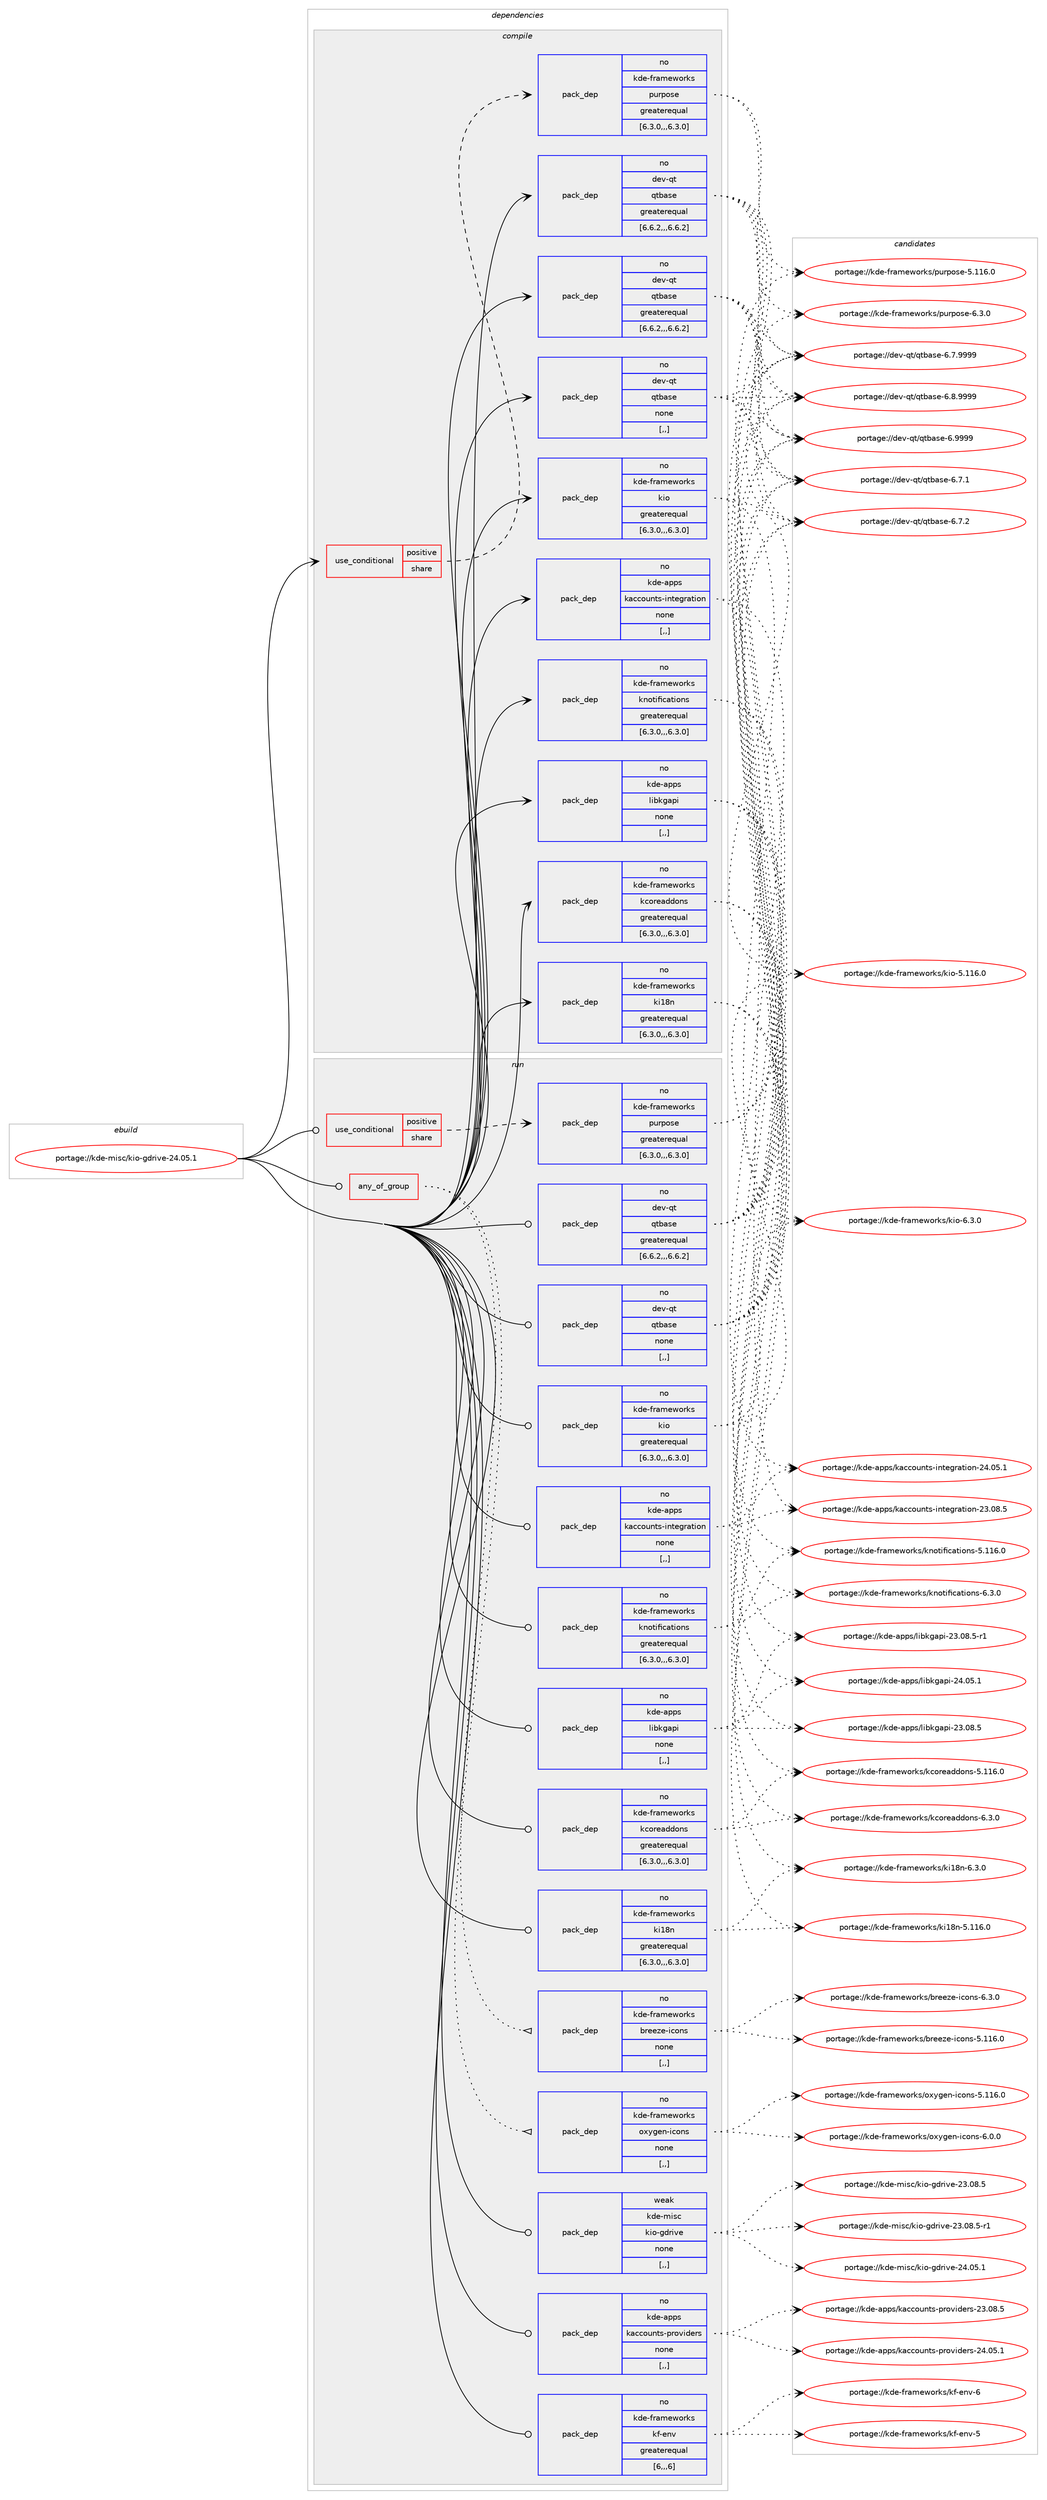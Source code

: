 digraph prolog {

# *************
# Graph options
# *************

newrank=true;
concentrate=true;
compound=true;
graph [rankdir=LR,fontname=Helvetica,fontsize=10,ranksep=1.5];#, ranksep=2.5, nodesep=0.2];
edge  [arrowhead=vee];
node  [fontname=Helvetica,fontsize=10];

# **********
# The ebuild
# **********

subgraph cluster_leftcol {
color=gray;
rank=same;
label=<<i>ebuild</i>>;
id [label="portage://kde-misc/kio-gdrive-24.05.1", color=red, width=4, href="../kde-misc/kio-gdrive-24.05.1.svg"];
}

# ****************
# The dependencies
# ****************

subgraph cluster_midcol {
color=gray;
label=<<i>dependencies</i>>;
subgraph cluster_compile {
fillcolor="#eeeeee";
style=filled;
label=<<i>compile</i>>;
subgraph cond66815 {
dependency261246 [label=<<TABLE BORDER="0" CELLBORDER="1" CELLSPACING="0" CELLPADDING="4"><TR><TD ROWSPAN="3" CELLPADDING="10">use_conditional</TD></TR><TR><TD>positive</TD></TR><TR><TD>share</TD></TR></TABLE>>, shape=none, color=red];
subgraph pack192419 {
dependency261247 [label=<<TABLE BORDER="0" CELLBORDER="1" CELLSPACING="0" CELLPADDING="4" WIDTH="220"><TR><TD ROWSPAN="6" CELLPADDING="30">pack_dep</TD></TR><TR><TD WIDTH="110">no</TD></TR><TR><TD>kde-frameworks</TD></TR><TR><TD>purpose</TD></TR><TR><TD>greaterequal</TD></TR><TR><TD>[6.3.0,,,6.3.0]</TD></TR></TABLE>>, shape=none, color=blue];
}
dependency261246:e -> dependency261247:w [weight=20,style="dashed",arrowhead="vee"];
}
id:e -> dependency261246:w [weight=20,style="solid",arrowhead="vee"];
subgraph pack192420 {
dependency261248 [label=<<TABLE BORDER="0" CELLBORDER="1" CELLSPACING="0" CELLPADDING="4" WIDTH="220"><TR><TD ROWSPAN="6" CELLPADDING="30">pack_dep</TD></TR><TR><TD WIDTH="110">no</TD></TR><TR><TD>dev-qt</TD></TR><TR><TD>qtbase</TD></TR><TR><TD>greaterequal</TD></TR><TR><TD>[6.6.2,,,6.6.2]</TD></TR></TABLE>>, shape=none, color=blue];
}
id:e -> dependency261248:w [weight=20,style="solid",arrowhead="vee"];
subgraph pack192421 {
dependency261249 [label=<<TABLE BORDER="0" CELLBORDER="1" CELLSPACING="0" CELLPADDING="4" WIDTH="220"><TR><TD ROWSPAN="6" CELLPADDING="30">pack_dep</TD></TR><TR><TD WIDTH="110">no</TD></TR><TR><TD>dev-qt</TD></TR><TR><TD>qtbase</TD></TR><TR><TD>greaterequal</TD></TR><TR><TD>[6.6.2,,,6.6.2]</TD></TR></TABLE>>, shape=none, color=blue];
}
id:e -> dependency261249:w [weight=20,style="solid",arrowhead="vee"];
subgraph pack192422 {
dependency261250 [label=<<TABLE BORDER="0" CELLBORDER="1" CELLSPACING="0" CELLPADDING="4" WIDTH="220"><TR><TD ROWSPAN="6" CELLPADDING="30">pack_dep</TD></TR><TR><TD WIDTH="110">no</TD></TR><TR><TD>dev-qt</TD></TR><TR><TD>qtbase</TD></TR><TR><TD>none</TD></TR><TR><TD>[,,]</TD></TR></TABLE>>, shape=none, color=blue];
}
id:e -> dependency261250:w [weight=20,style="solid",arrowhead="vee"];
subgraph pack192423 {
dependency261251 [label=<<TABLE BORDER="0" CELLBORDER="1" CELLSPACING="0" CELLPADDING="4" WIDTH="220"><TR><TD ROWSPAN="6" CELLPADDING="30">pack_dep</TD></TR><TR><TD WIDTH="110">no</TD></TR><TR><TD>kde-apps</TD></TR><TR><TD>kaccounts-integration</TD></TR><TR><TD>none</TD></TR><TR><TD>[,,]</TD></TR></TABLE>>, shape=none, color=blue];
}
id:e -> dependency261251:w [weight=20,style="solid",arrowhead="vee"];
subgraph pack192424 {
dependency261252 [label=<<TABLE BORDER="0" CELLBORDER="1" CELLSPACING="0" CELLPADDING="4" WIDTH="220"><TR><TD ROWSPAN="6" CELLPADDING="30">pack_dep</TD></TR><TR><TD WIDTH="110">no</TD></TR><TR><TD>kde-apps</TD></TR><TR><TD>libkgapi</TD></TR><TR><TD>none</TD></TR><TR><TD>[,,]</TD></TR></TABLE>>, shape=none, color=blue];
}
id:e -> dependency261252:w [weight=20,style="solid",arrowhead="vee"];
subgraph pack192425 {
dependency261253 [label=<<TABLE BORDER="0" CELLBORDER="1" CELLSPACING="0" CELLPADDING="4" WIDTH="220"><TR><TD ROWSPAN="6" CELLPADDING="30">pack_dep</TD></TR><TR><TD WIDTH="110">no</TD></TR><TR><TD>kde-frameworks</TD></TR><TR><TD>kcoreaddons</TD></TR><TR><TD>greaterequal</TD></TR><TR><TD>[6.3.0,,,6.3.0]</TD></TR></TABLE>>, shape=none, color=blue];
}
id:e -> dependency261253:w [weight=20,style="solid",arrowhead="vee"];
subgraph pack192426 {
dependency261254 [label=<<TABLE BORDER="0" CELLBORDER="1" CELLSPACING="0" CELLPADDING="4" WIDTH="220"><TR><TD ROWSPAN="6" CELLPADDING="30">pack_dep</TD></TR><TR><TD WIDTH="110">no</TD></TR><TR><TD>kde-frameworks</TD></TR><TR><TD>ki18n</TD></TR><TR><TD>greaterequal</TD></TR><TR><TD>[6.3.0,,,6.3.0]</TD></TR></TABLE>>, shape=none, color=blue];
}
id:e -> dependency261254:w [weight=20,style="solid",arrowhead="vee"];
subgraph pack192427 {
dependency261255 [label=<<TABLE BORDER="0" CELLBORDER="1" CELLSPACING="0" CELLPADDING="4" WIDTH="220"><TR><TD ROWSPAN="6" CELLPADDING="30">pack_dep</TD></TR><TR><TD WIDTH="110">no</TD></TR><TR><TD>kde-frameworks</TD></TR><TR><TD>kio</TD></TR><TR><TD>greaterequal</TD></TR><TR><TD>[6.3.0,,,6.3.0]</TD></TR></TABLE>>, shape=none, color=blue];
}
id:e -> dependency261255:w [weight=20,style="solid",arrowhead="vee"];
subgraph pack192428 {
dependency261256 [label=<<TABLE BORDER="0" CELLBORDER="1" CELLSPACING="0" CELLPADDING="4" WIDTH="220"><TR><TD ROWSPAN="6" CELLPADDING="30">pack_dep</TD></TR><TR><TD WIDTH="110">no</TD></TR><TR><TD>kde-frameworks</TD></TR><TR><TD>knotifications</TD></TR><TR><TD>greaterequal</TD></TR><TR><TD>[6.3.0,,,6.3.0]</TD></TR></TABLE>>, shape=none, color=blue];
}
id:e -> dependency261256:w [weight=20,style="solid",arrowhead="vee"];
}
subgraph cluster_compileandrun {
fillcolor="#eeeeee";
style=filled;
label=<<i>compile and run</i>>;
}
subgraph cluster_run {
fillcolor="#eeeeee";
style=filled;
label=<<i>run</i>>;
subgraph any1860 {
dependency261257 [label=<<TABLE BORDER="0" CELLBORDER="1" CELLSPACING="0" CELLPADDING="4"><TR><TD CELLPADDING="10">any_of_group</TD></TR></TABLE>>, shape=none, color=red];subgraph pack192429 {
dependency261258 [label=<<TABLE BORDER="0" CELLBORDER="1" CELLSPACING="0" CELLPADDING="4" WIDTH="220"><TR><TD ROWSPAN="6" CELLPADDING="30">pack_dep</TD></TR><TR><TD WIDTH="110">no</TD></TR><TR><TD>kde-frameworks</TD></TR><TR><TD>breeze-icons</TD></TR><TR><TD>none</TD></TR><TR><TD>[,,]</TD></TR></TABLE>>, shape=none, color=blue];
}
dependency261257:e -> dependency261258:w [weight=20,style="dotted",arrowhead="oinv"];
subgraph pack192430 {
dependency261259 [label=<<TABLE BORDER="0" CELLBORDER="1" CELLSPACING="0" CELLPADDING="4" WIDTH="220"><TR><TD ROWSPAN="6" CELLPADDING="30">pack_dep</TD></TR><TR><TD WIDTH="110">no</TD></TR><TR><TD>kde-frameworks</TD></TR><TR><TD>oxygen-icons</TD></TR><TR><TD>none</TD></TR><TR><TD>[,,]</TD></TR></TABLE>>, shape=none, color=blue];
}
dependency261257:e -> dependency261259:w [weight=20,style="dotted",arrowhead="oinv"];
}
id:e -> dependency261257:w [weight=20,style="solid",arrowhead="odot"];
subgraph cond66816 {
dependency261260 [label=<<TABLE BORDER="0" CELLBORDER="1" CELLSPACING="0" CELLPADDING="4"><TR><TD ROWSPAN="3" CELLPADDING="10">use_conditional</TD></TR><TR><TD>positive</TD></TR><TR><TD>share</TD></TR></TABLE>>, shape=none, color=red];
subgraph pack192431 {
dependency261261 [label=<<TABLE BORDER="0" CELLBORDER="1" CELLSPACING="0" CELLPADDING="4" WIDTH="220"><TR><TD ROWSPAN="6" CELLPADDING="30">pack_dep</TD></TR><TR><TD WIDTH="110">no</TD></TR><TR><TD>kde-frameworks</TD></TR><TR><TD>purpose</TD></TR><TR><TD>greaterequal</TD></TR><TR><TD>[6.3.0,,,6.3.0]</TD></TR></TABLE>>, shape=none, color=blue];
}
dependency261260:e -> dependency261261:w [weight=20,style="dashed",arrowhead="vee"];
}
id:e -> dependency261260:w [weight=20,style="solid",arrowhead="odot"];
subgraph pack192432 {
dependency261262 [label=<<TABLE BORDER="0" CELLBORDER="1" CELLSPACING="0" CELLPADDING="4" WIDTH="220"><TR><TD ROWSPAN="6" CELLPADDING="30">pack_dep</TD></TR><TR><TD WIDTH="110">no</TD></TR><TR><TD>dev-qt</TD></TR><TR><TD>qtbase</TD></TR><TR><TD>greaterequal</TD></TR><TR><TD>[6.6.2,,,6.6.2]</TD></TR></TABLE>>, shape=none, color=blue];
}
id:e -> dependency261262:w [weight=20,style="solid",arrowhead="odot"];
subgraph pack192433 {
dependency261263 [label=<<TABLE BORDER="0" CELLBORDER="1" CELLSPACING="0" CELLPADDING="4" WIDTH="220"><TR><TD ROWSPAN="6" CELLPADDING="30">pack_dep</TD></TR><TR><TD WIDTH="110">no</TD></TR><TR><TD>dev-qt</TD></TR><TR><TD>qtbase</TD></TR><TR><TD>none</TD></TR><TR><TD>[,,]</TD></TR></TABLE>>, shape=none, color=blue];
}
id:e -> dependency261263:w [weight=20,style="solid",arrowhead="odot"];
subgraph pack192434 {
dependency261264 [label=<<TABLE BORDER="0" CELLBORDER="1" CELLSPACING="0" CELLPADDING="4" WIDTH="220"><TR><TD ROWSPAN="6" CELLPADDING="30">pack_dep</TD></TR><TR><TD WIDTH="110">no</TD></TR><TR><TD>kde-apps</TD></TR><TR><TD>kaccounts-integration</TD></TR><TR><TD>none</TD></TR><TR><TD>[,,]</TD></TR></TABLE>>, shape=none, color=blue];
}
id:e -> dependency261264:w [weight=20,style="solid",arrowhead="odot"];
subgraph pack192435 {
dependency261265 [label=<<TABLE BORDER="0" CELLBORDER="1" CELLSPACING="0" CELLPADDING="4" WIDTH="220"><TR><TD ROWSPAN="6" CELLPADDING="30">pack_dep</TD></TR><TR><TD WIDTH="110">no</TD></TR><TR><TD>kde-apps</TD></TR><TR><TD>kaccounts-providers</TD></TR><TR><TD>none</TD></TR><TR><TD>[,,]</TD></TR></TABLE>>, shape=none, color=blue];
}
id:e -> dependency261265:w [weight=20,style="solid",arrowhead="odot"];
subgraph pack192436 {
dependency261266 [label=<<TABLE BORDER="0" CELLBORDER="1" CELLSPACING="0" CELLPADDING="4" WIDTH="220"><TR><TD ROWSPAN="6" CELLPADDING="30">pack_dep</TD></TR><TR><TD WIDTH="110">no</TD></TR><TR><TD>kde-apps</TD></TR><TR><TD>libkgapi</TD></TR><TR><TD>none</TD></TR><TR><TD>[,,]</TD></TR></TABLE>>, shape=none, color=blue];
}
id:e -> dependency261266:w [weight=20,style="solid",arrowhead="odot"];
subgraph pack192437 {
dependency261267 [label=<<TABLE BORDER="0" CELLBORDER="1" CELLSPACING="0" CELLPADDING="4" WIDTH="220"><TR><TD ROWSPAN="6" CELLPADDING="30">pack_dep</TD></TR><TR><TD WIDTH="110">no</TD></TR><TR><TD>kde-frameworks</TD></TR><TR><TD>kcoreaddons</TD></TR><TR><TD>greaterequal</TD></TR><TR><TD>[6.3.0,,,6.3.0]</TD></TR></TABLE>>, shape=none, color=blue];
}
id:e -> dependency261267:w [weight=20,style="solid",arrowhead="odot"];
subgraph pack192438 {
dependency261268 [label=<<TABLE BORDER="0" CELLBORDER="1" CELLSPACING="0" CELLPADDING="4" WIDTH="220"><TR><TD ROWSPAN="6" CELLPADDING="30">pack_dep</TD></TR><TR><TD WIDTH="110">no</TD></TR><TR><TD>kde-frameworks</TD></TR><TR><TD>kf-env</TD></TR><TR><TD>greaterequal</TD></TR><TR><TD>[6,,,6]</TD></TR></TABLE>>, shape=none, color=blue];
}
id:e -> dependency261268:w [weight=20,style="solid",arrowhead="odot"];
subgraph pack192439 {
dependency261269 [label=<<TABLE BORDER="0" CELLBORDER="1" CELLSPACING="0" CELLPADDING="4" WIDTH="220"><TR><TD ROWSPAN="6" CELLPADDING="30">pack_dep</TD></TR><TR><TD WIDTH="110">no</TD></TR><TR><TD>kde-frameworks</TD></TR><TR><TD>ki18n</TD></TR><TR><TD>greaterequal</TD></TR><TR><TD>[6.3.0,,,6.3.0]</TD></TR></TABLE>>, shape=none, color=blue];
}
id:e -> dependency261269:w [weight=20,style="solid",arrowhead="odot"];
subgraph pack192440 {
dependency261270 [label=<<TABLE BORDER="0" CELLBORDER="1" CELLSPACING="0" CELLPADDING="4" WIDTH="220"><TR><TD ROWSPAN="6" CELLPADDING="30">pack_dep</TD></TR><TR><TD WIDTH="110">no</TD></TR><TR><TD>kde-frameworks</TD></TR><TR><TD>kio</TD></TR><TR><TD>greaterequal</TD></TR><TR><TD>[6.3.0,,,6.3.0]</TD></TR></TABLE>>, shape=none, color=blue];
}
id:e -> dependency261270:w [weight=20,style="solid",arrowhead="odot"];
subgraph pack192441 {
dependency261271 [label=<<TABLE BORDER="0" CELLBORDER="1" CELLSPACING="0" CELLPADDING="4" WIDTH="220"><TR><TD ROWSPAN="6" CELLPADDING="30">pack_dep</TD></TR><TR><TD WIDTH="110">no</TD></TR><TR><TD>kde-frameworks</TD></TR><TR><TD>knotifications</TD></TR><TR><TD>greaterequal</TD></TR><TR><TD>[6.3.0,,,6.3.0]</TD></TR></TABLE>>, shape=none, color=blue];
}
id:e -> dependency261271:w [weight=20,style="solid",arrowhead="odot"];
subgraph pack192442 {
dependency261272 [label=<<TABLE BORDER="0" CELLBORDER="1" CELLSPACING="0" CELLPADDING="4" WIDTH="220"><TR><TD ROWSPAN="6" CELLPADDING="30">pack_dep</TD></TR><TR><TD WIDTH="110">weak</TD></TR><TR><TD>kde-misc</TD></TR><TR><TD>kio-gdrive</TD></TR><TR><TD>none</TD></TR><TR><TD>[,,]</TD></TR></TABLE>>, shape=none, color=blue];
}
id:e -> dependency261272:w [weight=20,style="solid",arrowhead="odot"];
}
}

# **************
# The candidates
# **************

subgraph cluster_choices {
rank=same;
color=gray;
label=<<i>candidates</i>>;

subgraph choice192419 {
color=black;
nodesep=1;
choice1071001014510211497109101119111114107115471121171141121111151014553464949544648 [label="portage://kde-frameworks/purpose-5.116.0", color=red, width=4,href="../kde-frameworks/purpose-5.116.0.svg"];
choice107100101451021149710910111911111410711547112117114112111115101455446514648 [label="portage://kde-frameworks/purpose-6.3.0", color=red, width=4,href="../kde-frameworks/purpose-6.3.0.svg"];
dependency261247:e -> choice1071001014510211497109101119111114107115471121171141121111151014553464949544648:w [style=dotted,weight="100"];
dependency261247:e -> choice107100101451021149710910111911111410711547112117114112111115101455446514648:w [style=dotted,weight="100"];
}
subgraph choice192420 {
color=black;
nodesep=1;
choice10010111845113116471131169897115101455446554649 [label="portage://dev-qt/qtbase-6.7.1", color=red, width=4,href="../dev-qt/qtbase-6.7.1.svg"];
choice10010111845113116471131169897115101455446554650 [label="portage://dev-qt/qtbase-6.7.2", color=red, width=4,href="../dev-qt/qtbase-6.7.2.svg"];
choice10010111845113116471131169897115101455446554657575757 [label="portage://dev-qt/qtbase-6.7.9999", color=red, width=4,href="../dev-qt/qtbase-6.7.9999.svg"];
choice10010111845113116471131169897115101455446564657575757 [label="portage://dev-qt/qtbase-6.8.9999", color=red, width=4,href="../dev-qt/qtbase-6.8.9999.svg"];
choice1001011184511311647113116989711510145544657575757 [label="portage://dev-qt/qtbase-6.9999", color=red, width=4,href="../dev-qt/qtbase-6.9999.svg"];
dependency261248:e -> choice10010111845113116471131169897115101455446554649:w [style=dotted,weight="100"];
dependency261248:e -> choice10010111845113116471131169897115101455446554650:w [style=dotted,weight="100"];
dependency261248:e -> choice10010111845113116471131169897115101455446554657575757:w [style=dotted,weight="100"];
dependency261248:e -> choice10010111845113116471131169897115101455446564657575757:w [style=dotted,weight="100"];
dependency261248:e -> choice1001011184511311647113116989711510145544657575757:w [style=dotted,weight="100"];
}
subgraph choice192421 {
color=black;
nodesep=1;
choice10010111845113116471131169897115101455446554649 [label="portage://dev-qt/qtbase-6.7.1", color=red, width=4,href="../dev-qt/qtbase-6.7.1.svg"];
choice10010111845113116471131169897115101455446554650 [label="portage://dev-qt/qtbase-6.7.2", color=red, width=4,href="../dev-qt/qtbase-6.7.2.svg"];
choice10010111845113116471131169897115101455446554657575757 [label="portage://dev-qt/qtbase-6.7.9999", color=red, width=4,href="../dev-qt/qtbase-6.7.9999.svg"];
choice10010111845113116471131169897115101455446564657575757 [label="portage://dev-qt/qtbase-6.8.9999", color=red, width=4,href="../dev-qt/qtbase-6.8.9999.svg"];
choice1001011184511311647113116989711510145544657575757 [label="portage://dev-qt/qtbase-6.9999", color=red, width=4,href="../dev-qt/qtbase-6.9999.svg"];
dependency261249:e -> choice10010111845113116471131169897115101455446554649:w [style=dotted,weight="100"];
dependency261249:e -> choice10010111845113116471131169897115101455446554650:w [style=dotted,weight="100"];
dependency261249:e -> choice10010111845113116471131169897115101455446554657575757:w [style=dotted,weight="100"];
dependency261249:e -> choice10010111845113116471131169897115101455446564657575757:w [style=dotted,weight="100"];
dependency261249:e -> choice1001011184511311647113116989711510145544657575757:w [style=dotted,weight="100"];
}
subgraph choice192422 {
color=black;
nodesep=1;
choice10010111845113116471131169897115101455446554649 [label="portage://dev-qt/qtbase-6.7.1", color=red, width=4,href="../dev-qt/qtbase-6.7.1.svg"];
choice10010111845113116471131169897115101455446554650 [label="portage://dev-qt/qtbase-6.7.2", color=red, width=4,href="../dev-qt/qtbase-6.7.2.svg"];
choice10010111845113116471131169897115101455446554657575757 [label="portage://dev-qt/qtbase-6.7.9999", color=red, width=4,href="../dev-qt/qtbase-6.7.9999.svg"];
choice10010111845113116471131169897115101455446564657575757 [label="portage://dev-qt/qtbase-6.8.9999", color=red, width=4,href="../dev-qt/qtbase-6.8.9999.svg"];
choice1001011184511311647113116989711510145544657575757 [label="portage://dev-qt/qtbase-6.9999", color=red, width=4,href="../dev-qt/qtbase-6.9999.svg"];
dependency261250:e -> choice10010111845113116471131169897115101455446554649:w [style=dotted,weight="100"];
dependency261250:e -> choice10010111845113116471131169897115101455446554650:w [style=dotted,weight="100"];
dependency261250:e -> choice10010111845113116471131169897115101455446554657575757:w [style=dotted,weight="100"];
dependency261250:e -> choice10010111845113116471131169897115101455446564657575757:w [style=dotted,weight="100"];
dependency261250:e -> choice1001011184511311647113116989711510145544657575757:w [style=dotted,weight="100"];
}
subgraph choice192423 {
color=black;
nodesep=1;
choice10710010145971121121154710797999911111711011611545105110116101103114971161051111104550514648564653 [label="portage://kde-apps/kaccounts-integration-23.08.5", color=red, width=4,href="../kde-apps/kaccounts-integration-23.08.5.svg"];
choice10710010145971121121154710797999911111711011611545105110116101103114971161051111104550524648534649 [label="portage://kde-apps/kaccounts-integration-24.05.1", color=red, width=4,href="../kde-apps/kaccounts-integration-24.05.1.svg"];
dependency261251:e -> choice10710010145971121121154710797999911111711011611545105110116101103114971161051111104550514648564653:w [style=dotted,weight="100"];
dependency261251:e -> choice10710010145971121121154710797999911111711011611545105110116101103114971161051111104550524648534649:w [style=dotted,weight="100"];
}
subgraph choice192424 {
color=black;
nodesep=1;
choice10710010145971121121154710810598107103971121054550514648564653 [label="portage://kde-apps/libkgapi-23.08.5", color=red, width=4,href="../kde-apps/libkgapi-23.08.5.svg"];
choice107100101459711211211547108105981071039711210545505146485646534511449 [label="portage://kde-apps/libkgapi-23.08.5-r1", color=red, width=4,href="../kde-apps/libkgapi-23.08.5-r1.svg"];
choice10710010145971121121154710810598107103971121054550524648534649 [label="portage://kde-apps/libkgapi-24.05.1", color=red, width=4,href="../kde-apps/libkgapi-24.05.1.svg"];
dependency261252:e -> choice10710010145971121121154710810598107103971121054550514648564653:w [style=dotted,weight="100"];
dependency261252:e -> choice107100101459711211211547108105981071039711210545505146485646534511449:w [style=dotted,weight="100"];
dependency261252:e -> choice10710010145971121121154710810598107103971121054550524648534649:w [style=dotted,weight="100"];
}
subgraph choice192425 {
color=black;
nodesep=1;
choice10710010145102114971091011191111141071154710799111114101971001001111101154553464949544648 [label="portage://kde-frameworks/kcoreaddons-5.116.0", color=red, width=4,href="../kde-frameworks/kcoreaddons-5.116.0.svg"];
choice1071001014510211497109101119111114107115471079911111410197100100111110115455446514648 [label="portage://kde-frameworks/kcoreaddons-6.3.0", color=red, width=4,href="../kde-frameworks/kcoreaddons-6.3.0.svg"];
dependency261253:e -> choice10710010145102114971091011191111141071154710799111114101971001001111101154553464949544648:w [style=dotted,weight="100"];
dependency261253:e -> choice1071001014510211497109101119111114107115471079911111410197100100111110115455446514648:w [style=dotted,weight="100"];
}
subgraph choice192426 {
color=black;
nodesep=1;
choice10710010145102114971091011191111141071154710710549561104553464949544648 [label="portage://kde-frameworks/ki18n-5.116.0", color=red, width=4,href="../kde-frameworks/ki18n-5.116.0.svg"];
choice1071001014510211497109101119111114107115471071054956110455446514648 [label="portage://kde-frameworks/ki18n-6.3.0", color=red, width=4,href="../kde-frameworks/ki18n-6.3.0.svg"];
dependency261254:e -> choice10710010145102114971091011191111141071154710710549561104553464949544648:w [style=dotted,weight="100"];
dependency261254:e -> choice1071001014510211497109101119111114107115471071054956110455446514648:w [style=dotted,weight="100"];
}
subgraph choice192427 {
color=black;
nodesep=1;
choice1071001014510211497109101119111114107115471071051114553464949544648 [label="portage://kde-frameworks/kio-5.116.0", color=red, width=4,href="../kde-frameworks/kio-5.116.0.svg"];
choice107100101451021149710910111911111410711547107105111455446514648 [label="portage://kde-frameworks/kio-6.3.0", color=red, width=4,href="../kde-frameworks/kio-6.3.0.svg"];
dependency261255:e -> choice1071001014510211497109101119111114107115471071051114553464949544648:w [style=dotted,weight="100"];
dependency261255:e -> choice107100101451021149710910111911111410711547107105111455446514648:w [style=dotted,weight="100"];
}
subgraph choice192428 {
color=black;
nodesep=1;
choice10710010145102114971091011191111141071154710711011111610510210599971161051111101154553464949544648 [label="portage://kde-frameworks/knotifications-5.116.0", color=red, width=4,href="../kde-frameworks/knotifications-5.116.0.svg"];
choice1071001014510211497109101119111114107115471071101111161051021059997116105111110115455446514648 [label="portage://kde-frameworks/knotifications-6.3.0", color=red, width=4,href="../kde-frameworks/knotifications-6.3.0.svg"];
dependency261256:e -> choice10710010145102114971091011191111141071154710711011111610510210599971161051111101154553464949544648:w [style=dotted,weight="100"];
dependency261256:e -> choice1071001014510211497109101119111114107115471071101111161051021059997116105111110115455446514648:w [style=dotted,weight="100"];
}
subgraph choice192429 {
color=black;
nodesep=1;
choice1071001014510211497109101119111114107115479811410110112210145105991111101154553464949544648 [label="portage://kde-frameworks/breeze-icons-5.116.0", color=red, width=4,href="../kde-frameworks/breeze-icons-5.116.0.svg"];
choice107100101451021149710910111911111410711547981141011011221014510599111110115455446514648 [label="portage://kde-frameworks/breeze-icons-6.3.0", color=red, width=4,href="../kde-frameworks/breeze-icons-6.3.0.svg"];
dependency261258:e -> choice1071001014510211497109101119111114107115479811410110112210145105991111101154553464949544648:w [style=dotted,weight="100"];
dependency261258:e -> choice107100101451021149710910111911111410711547981141011011221014510599111110115455446514648:w [style=dotted,weight="100"];
}
subgraph choice192430 {
color=black;
nodesep=1;
choice10710010145102114971091011191111141071154711112012110310111045105991111101154553464949544648 [label="portage://kde-frameworks/oxygen-icons-5.116.0", color=red, width=4,href="../kde-frameworks/oxygen-icons-5.116.0.svg"];
choice1071001014510211497109101119111114107115471111201211031011104510599111110115455446484648 [label="portage://kde-frameworks/oxygen-icons-6.0.0", color=red, width=4,href="../kde-frameworks/oxygen-icons-6.0.0.svg"];
dependency261259:e -> choice10710010145102114971091011191111141071154711112012110310111045105991111101154553464949544648:w [style=dotted,weight="100"];
dependency261259:e -> choice1071001014510211497109101119111114107115471111201211031011104510599111110115455446484648:w [style=dotted,weight="100"];
}
subgraph choice192431 {
color=black;
nodesep=1;
choice1071001014510211497109101119111114107115471121171141121111151014553464949544648 [label="portage://kde-frameworks/purpose-5.116.0", color=red, width=4,href="../kde-frameworks/purpose-5.116.0.svg"];
choice107100101451021149710910111911111410711547112117114112111115101455446514648 [label="portage://kde-frameworks/purpose-6.3.0", color=red, width=4,href="../kde-frameworks/purpose-6.3.0.svg"];
dependency261261:e -> choice1071001014510211497109101119111114107115471121171141121111151014553464949544648:w [style=dotted,weight="100"];
dependency261261:e -> choice107100101451021149710910111911111410711547112117114112111115101455446514648:w [style=dotted,weight="100"];
}
subgraph choice192432 {
color=black;
nodesep=1;
choice10010111845113116471131169897115101455446554649 [label="portage://dev-qt/qtbase-6.7.1", color=red, width=4,href="../dev-qt/qtbase-6.7.1.svg"];
choice10010111845113116471131169897115101455446554650 [label="portage://dev-qt/qtbase-6.7.2", color=red, width=4,href="../dev-qt/qtbase-6.7.2.svg"];
choice10010111845113116471131169897115101455446554657575757 [label="portage://dev-qt/qtbase-6.7.9999", color=red, width=4,href="../dev-qt/qtbase-6.7.9999.svg"];
choice10010111845113116471131169897115101455446564657575757 [label="portage://dev-qt/qtbase-6.8.9999", color=red, width=4,href="../dev-qt/qtbase-6.8.9999.svg"];
choice1001011184511311647113116989711510145544657575757 [label="portage://dev-qt/qtbase-6.9999", color=red, width=4,href="../dev-qt/qtbase-6.9999.svg"];
dependency261262:e -> choice10010111845113116471131169897115101455446554649:w [style=dotted,weight="100"];
dependency261262:e -> choice10010111845113116471131169897115101455446554650:w [style=dotted,weight="100"];
dependency261262:e -> choice10010111845113116471131169897115101455446554657575757:w [style=dotted,weight="100"];
dependency261262:e -> choice10010111845113116471131169897115101455446564657575757:w [style=dotted,weight="100"];
dependency261262:e -> choice1001011184511311647113116989711510145544657575757:w [style=dotted,weight="100"];
}
subgraph choice192433 {
color=black;
nodesep=1;
choice10010111845113116471131169897115101455446554649 [label="portage://dev-qt/qtbase-6.7.1", color=red, width=4,href="../dev-qt/qtbase-6.7.1.svg"];
choice10010111845113116471131169897115101455446554650 [label="portage://dev-qt/qtbase-6.7.2", color=red, width=4,href="../dev-qt/qtbase-6.7.2.svg"];
choice10010111845113116471131169897115101455446554657575757 [label="portage://dev-qt/qtbase-6.7.9999", color=red, width=4,href="../dev-qt/qtbase-6.7.9999.svg"];
choice10010111845113116471131169897115101455446564657575757 [label="portage://dev-qt/qtbase-6.8.9999", color=red, width=4,href="../dev-qt/qtbase-6.8.9999.svg"];
choice1001011184511311647113116989711510145544657575757 [label="portage://dev-qt/qtbase-6.9999", color=red, width=4,href="../dev-qt/qtbase-6.9999.svg"];
dependency261263:e -> choice10010111845113116471131169897115101455446554649:w [style=dotted,weight="100"];
dependency261263:e -> choice10010111845113116471131169897115101455446554650:w [style=dotted,weight="100"];
dependency261263:e -> choice10010111845113116471131169897115101455446554657575757:w [style=dotted,weight="100"];
dependency261263:e -> choice10010111845113116471131169897115101455446564657575757:w [style=dotted,weight="100"];
dependency261263:e -> choice1001011184511311647113116989711510145544657575757:w [style=dotted,weight="100"];
}
subgraph choice192434 {
color=black;
nodesep=1;
choice10710010145971121121154710797999911111711011611545105110116101103114971161051111104550514648564653 [label="portage://kde-apps/kaccounts-integration-23.08.5", color=red, width=4,href="../kde-apps/kaccounts-integration-23.08.5.svg"];
choice10710010145971121121154710797999911111711011611545105110116101103114971161051111104550524648534649 [label="portage://kde-apps/kaccounts-integration-24.05.1", color=red, width=4,href="../kde-apps/kaccounts-integration-24.05.1.svg"];
dependency261264:e -> choice10710010145971121121154710797999911111711011611545105110116101103114971161051111104550514648564653:w [style=dotted,weight="100"];
dependency261264:e -> choice10710010145971121121154710797999911111711011611545105110116101103114971161051111104550524648534649:w [style=dotted,weight="100"];
}
subgraph choice192435 {
color=black;
nodesep=1;
choice107100101459711211211547107979999111117110116115451121141111181051001011141154550514648564653 [label="portage://kde-apps/kaccounts-providers-23.08.5", color=red, width=4,href="../kde-apps/kaccounts-providers-23.08.5.svg"];
choice107100101459711211211547107979999111117110116115451121141111181051001011141154550524648534649 [label="portage://kde-apps/kaccounts-providers-24.05.1", color=red, width=4,href="../kde-apps/kaccounts-providers-24.05.1.svg"];
dependency261265:e -> choice107100101459711211211547107979999111117110116115451121141111181051001011141154550514648564653:w [style=dotted,weight="100"];
dependency261265:e -> choice107100101459711211211547107979999111117110116115451121141111181051001011141154550524648534649:w [style=dotted,weight="100"];
}
subgraph choice192436 {
color=black;
nodesep=1;
choice10710010145971121121154710810598107103971121054550514648564653 [label="portage://kde-apps/libkgapi-23.08.5", color=red, width=4,href="../kde-apps/libkgapi-23.08.5.svg"];
choice107100101459711211211547108105981071039711210545505146485646534511449 [label="portage://kde-apps/libkgapi-23.08.5-r1", color=red, width=4,href="../kde-apps/libkgapi-23.08.5-r1.svg"];
choice10710010145971121121154710810598107103971121054550524648534649 [label="portage://kde-apps/libkgapi-24.05.1", color=red, width=4,href="../kde-apps/libkgapi-24.05.1.svg"];
dependency261266:e -> choice10710010145971121121154710810598107103971121054550514648564653:w [style=dotted,weight="100"];
dependency261266:e -> choice107100101459711211211547108105981071039711210545505146485646534511449:w [style=dotted,weight="100"];
dependency261266:e -> choice10710010145971121121154710810598107103971121054550524648534649:w [style=dotted,weight="100"];
}
subgraph choice192437 {
color=black;
nodesep=1;
choice10710010145102114971091011191111141071154710799111114101971001001111101154553464949544648 [label="portage://kde-frameworks/kcoreaddons-5.116.0", color=red, width=4,href="../kde-frameworks/kcoreaddons-5.116.0.svg"];
choice1071001014510211497109101119111114107115471079911111410197100100111110115455446514648 [label="portage://kde-frameworks/kcoreaddons-6.3.0", color=red, width=4,href="../kde-frameworks/kcoreaddons-6.3.0.svg"];
dependency261267:e -> choice10710010145102114971091011191111141071154710799111114101971001001111101154553464949544648:w [style=dotted,weight="100"];
dependency261267:e -> choice1071001014510211497109101119111114107115471079911111410197100100111110115455446514648:w [style=dotted,weight="100"];
}
subgraph choice192438 {
color=black;
nodesep=1;
choice107100101451021149710910111911111410711547107102451011101184553 [label="portage://kde-frameworks/kf-env-5", color=red, width=4,href="../kde-frameworks/kf-env-5.svg"];
choice107100101451021149710910111911111410711547107102451011101184554 [label="portage://kde-frameworks/kf-env-6", color=red, width=4,href="../kde-frameworks/kf-env-6.svg"];
dependency261268:e -> choice107100101451021149710910111911111410711547107102451011101184553:w [style=dotted,weight="100"];
dependency261268:e -> choice107100101451021149710910111911111410711547107102451011101184554:w [style=dotted,weight="100"];
}
subgraph choice192439 {
color=black;
nodesep=1;
choice10710010145102114971091011191111141071154710710549561104553464949544648 [label="portage://kde-frameworks/ki18n-5.116.0", color=red, width=4,href="../kde-frameworks/ki18n-5.116.0.svg"];
choice1071001014510211497109101119111114107115471071054956110455446514648 [label="portage://kde-frameworks/ki18n-6.3.0", color=red, width=4,href="../kde-frameworks/ki18n-6.3.0.svg"];
dependency261269:e -> choice10710010145102114971091011191111141071154710710549561104553464949544648:w [style=dotted,weight="100"];
dependency261269:e -> choice1071001014510211497109101119111114107115471071054956110455446514648:w [style=dotted,weight="100"];
}
subgraph choice192440 {
color=black;
nodesep=1;
choice1071001014510211497109101119111114107115471071051114553464949544648 [label="portage://kde-frameworks/kio-5.116.0", color=red, width=4,href="../kde-frameworks/kio-5.116.0.svg"];
choice107100101451021149710910111911111410711547107105111455446514648 [label="portage://kde-frameworks/kio-6.3.0", color=red, width=4,href="../kde-frameworks/kio-6.3.0.svg"];
dependency261270:e -> choice1071001014510211497109101119111114107115471071051114553464949544648:w [style=dotted,weight="100"];
dependency261270:e -> choice107100101451021149710910111911111410711547107105111455446514648:w [style=dotted,weight="100"];
}
subgraph choice192441 {
color=black;
nodesep=1;
choice10710010145102114971091011191111141071154710711011111610510210599971161051111101154553464949544648 [label="portage://kde-frameworks/knotifications-5.116.0", color=red, width=4,href="../kde-frameworks/knotifications-5.116.0.svg"];
choice1071001014510211497109101119111114107115471071101111161051021059997116105111110115455446514648 [label="portage://kde-frameworks/knotifications-6.3.0", color=red, width=4,href="../kde-frameworks/knotifications-6.3.0.svg"];
dependency261271:e -> choice10710010145102114971091011191111141071154710711011111610510210599971161051111101154553464949544648:w [style=dotted,weight="100"];
dependency261271:e -> choice1071001014510211497109101119111114107115471071101111161051021059997116105111110115455446514648:w [style=dotted,weight="100"];
}
subgraph choice192442 {
color=black;
nodesep=1;
choice107100101451091051159947107105111451031001141051181014550514648564653 [label="portage://kde-misc/kio-gdrive-23.08.5", color=red, width=4,href="../kde-misc/kio-gdrive-23.08.5.svg"];
choice1071001014510910511599471071051114510310011410511810145505146485646534511449 [label="portage://kde-misc/kio-gdrive-23.08.5-r1", color=red, width=4,href="../kde-misc/kio-gdrive-23.08.5-r1.svg"];
choice107100101451091051159947107105111451031001141051181014550524648534649 [label="portage://kde-misc/kio-gdrive-24.05.1", color=red, width=4,href="../kde-misc/kio-gdrive-24.05.1.svg"];
dependency261272:e -> choice107100101451091051159947107105111451031001141051181014550514648564653:w [style=dotted,weight="100"];
dependency261272:e -> choice1071001014510910511599471071051114510310011410511810145505146485646534511449:w [style=dotted,weight="100"];
dependency261272:e -> choice107100101451091051159947107105111451031001141051181014550524648534649:w [style=dotted,weight="100"];
}
}

}
